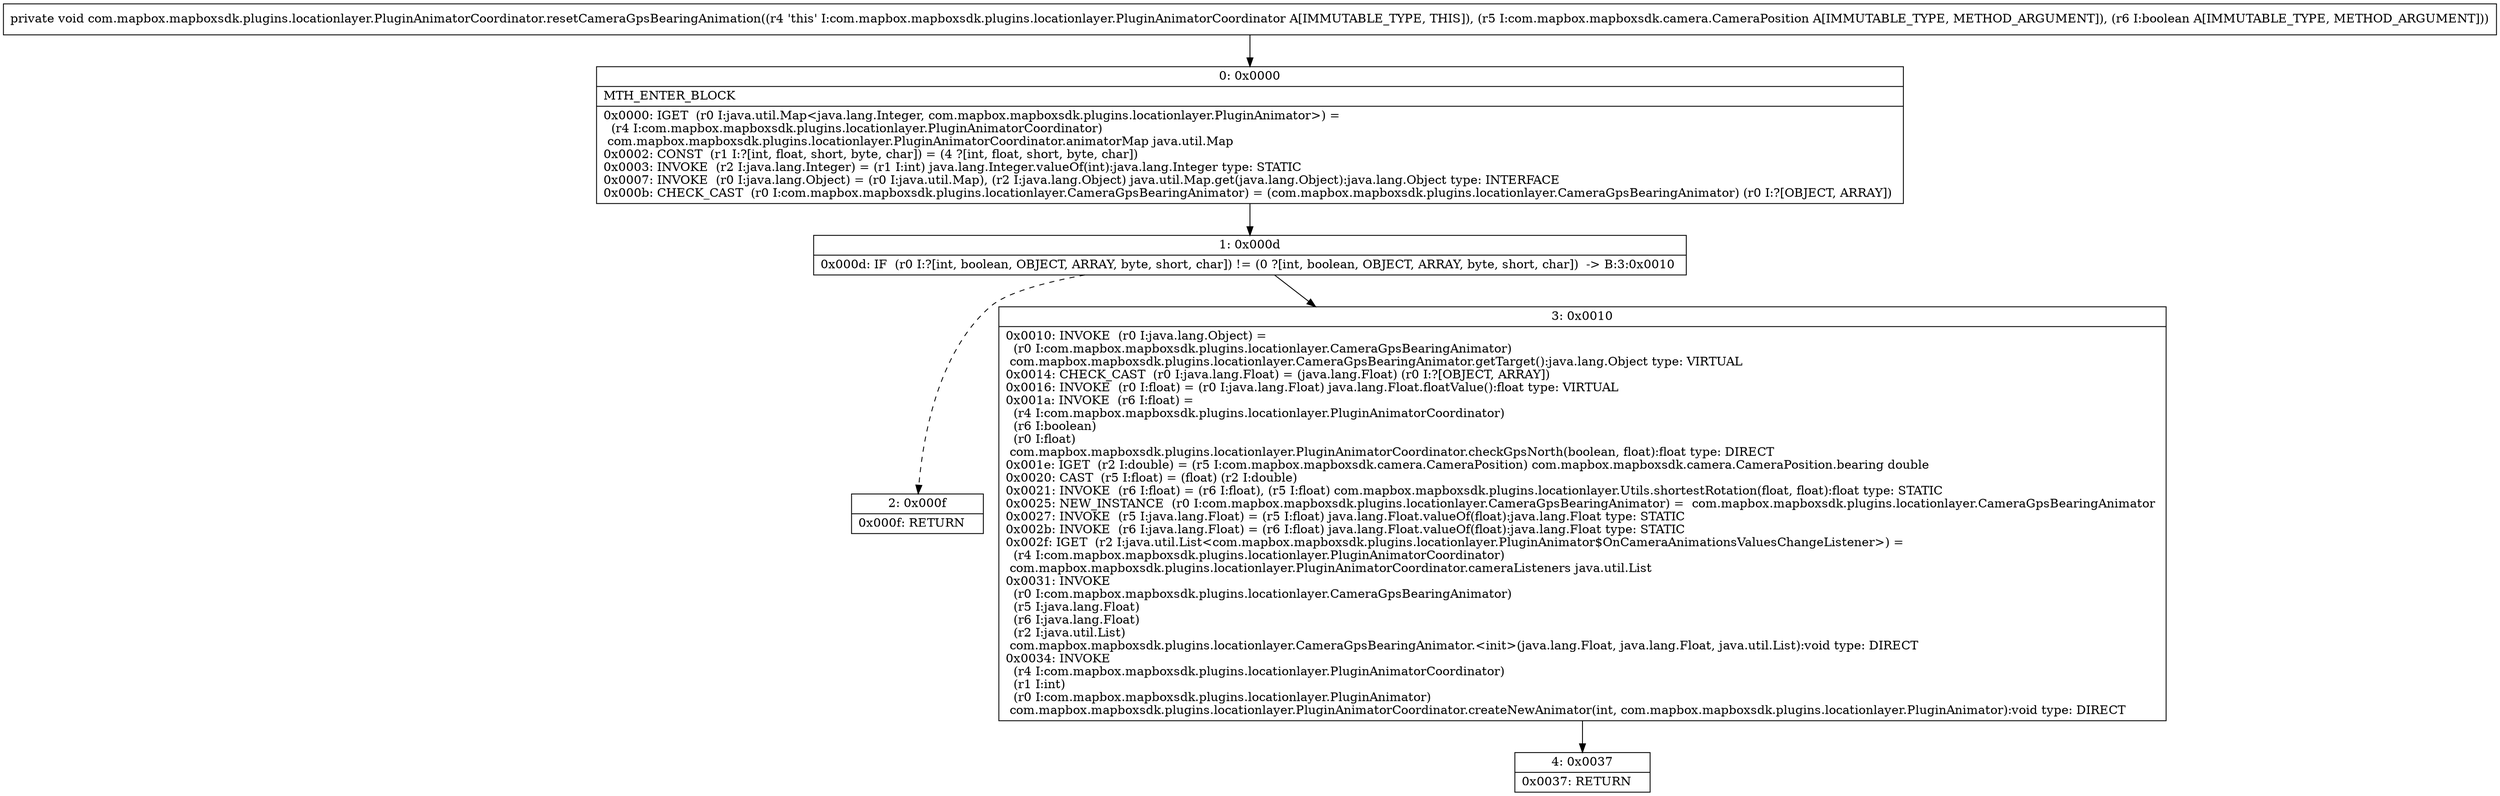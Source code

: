 digraph "CFG forcom.mapbox.mapboxsdk.plugins.locationlayer.PluginAnimatorCoordinator.resetCameraGpsBearingAnimation(Lcom\/mapbox\/mapboxsdk\/camera\/CameraPosition;Z)V" {
Node_0 [shape=record,label="{0\:\ 0x0000|MTH_ENTER_BLOCK\l|0x0000: IGET  (r0 I:java.util.Map\<java.lang.Integer, com.mapbox.mapboxsdk.plugins.locationlayer.PluginAnimator\>) = \l  (r4 I:com.mapbox.mapboxsdk.plugins.locationlayer.PluginAnimatorCoordinator)\l com.mapbox.mapboxsdk.plugins.locationlayer.PluginAnimatorCoordinator.animatorMap java.util.Map \l0x0002: CONST  (r1 I:?[int, float, short, byte, char]) = (4 ?[int, float, short, byte, char]) \l0x0003: INVOKE  (r2 I:java.lang.Integer) = (r1 I:int) java.lang.Integer.valueOf(int):java.lang.Integer type: STATIC \l0x0007: INVOKE  (r0 I:java.lang.Object) = (r0 I:java.util.Map), (r2 I:java.lang.Object) java.util.Map.get(java.lang.Object):java.lang.Object type: INTERFACE \l0x000b: CHECK_CAST  (r0 I:com.mapbox.mapboxsdk.plugins.locationlayer.CameraGpsBearingAnimator) = (com.mapbox.mapboxsdk.plugins.locationlayer.CameraGpsBearingAnimator) (r0 I:?[OBJECT, ARRAY]) \l}"];
Node_1 [shape=record,label="{1\:\ 0x000d|0x000d: IF  (r0 I:?[int, boolean, OBJECT, ARRAY, byte, short, char]) != (0 ?[int, boolean, OBJECT, ARRAY, byte, short, char])  \-\> B:3:0x0010 \l}"];
Node_2 [shape=record,label="{2\:\ 0x000f|0x000f: RETURN   \l}"];
Node_3 [shape=record,label="{3\:\ 0x0010|0x0010: INVOKE  (r0 I:java.lang.Object) = \l  (r0 I:com.mapbox.mapboxsdk.plugins.locationlayer.CameraGpsBearingAnimator)\l com.mapbox.mapboxsdk.plugins.locationlayer.CameraGpsBearingAnimator.getTarget():java.lang.Object type: VIRTUAL \l0x0014: CHECK_CAST  (r0 I:java.lang.Float) = (java.lang.Float) (r0 I:?[OBJECT, ARRAY]) \l0x0016: INVOKE  (r0 I:float) = (r0 I:java.lang.Float) java.lang.Float.floatValue():float type: VIRTUAL \l0x001a: INVOKE  (r6 I:float) = \l  (r4 I:com.mapbox.mapboxsdk.plugins.locationlayer.PluginAnimatorCoordinator)\l  (r6 I:boolean)\l  (r0 I:float)\l com.mapbox.mapboxsdk.plugins.locationlayer.PluginAnimatorCoordinator.checkGpsNorth(boolean, float):float type: DIRECT \l0x001e: IGET  (r2 I:double) = (r5 I:com.mapbox.mapboxsdk.camera.CameraPosition) com.mapbox.mapboxsdk.camera.CameraPosition.bearing double \l0x0020: CAST  (r5 I:float) = (float) (r2 I:double) \l0x0021: INVOKE  (r6 I:float) = (r6 I:float), (r5 I:float) com.mapbox.mapboxsdk.plugins.locationlayer.Utils.shortestRotation(float, float):float type: STATIC \l0x0025: NEW_INSTANCE  (r0 I:com.mapbox.mapboxsdk.plugins.locationlayer.CameraGpsBearingAnimator) =  com.mapbox.mapboxsdk.plugins.locationlayer.CameraGpsBearingAnimator \l0x0027: INVOKE  (r5 I:java.lang.Float) = (r5 I:float) java.lang.Float.valueOf(float):java.lang.Float type: STATIC \l0x002b: INVOKE  (r6 I:java.lang.Float) = (r6 I:float) java.lang.Float.valueOf(float):java.lang.Float type: STATIC \l0x002f: IGET  (r2 I:java.util.List\<com.mapbox.mapboxsdk.plugins.locationlayer.PluginAnimator$OnCameraAnimationsValuesChangeListener\>) = \l  (r4 I:com.mapbox.mapboxsdk.plugins.locationlayer.PluginAnimatorCoordinator)\l com.mapbox.mapboxsdk.plugins.locationlayer.PluginAnimatorCoordinator.cameraListeners java.util.List \l0x0031: INVOKE  \l  (r0 I:com.mapbox.mapboxsdk.plugins.locationlayer.CameraGpsBearingAnimator)\l  (r5 I:java.lang.Float)\l  (r6 I:java.lang.Float)\l  (r2 I:java.util.List)\l com.mapbox.mapboxsdk.plugins.locationlayer.CameraGpsBearingAnimator.\<init\>(java.lang.Float, java.lang.Float, java.util.List):void type: DIRECT \l0x0034: INVOKE  \l  (r4 I:com.mapbox.mapboxsdk.plugins.locationlayer.PluginAnimatorCoordinator)\l  (r1 I:int)\l  (r0 I:com.mapbox.mapboxsdk.plugins.locationlayer.PluginAnimator)\l com.mapbox.mapboxsdk.plugins.locationlayer.PluginAnimatorCoordinator.createNewAnimator(int, com.mapbox.mapboxsdk.plugins.locationlayer.PluginAnimator):void type: DIRECT \l}"];
Node_4 [shape=record,label="{4\:\ 0x0037|0x0037: RETURN   \l}"];
MethodNode[shape=record,label="{private void com.mapbox.mapboxsdk.plugins.locationlayer.PluginAnimatorCoordinator.resetCameraGpsBearingAnimation((r4 'this' I:com.mapbox.mapboxsdk.plugins.locationlayer.PluginAnimatorCoordinator A[IMMUTABLE_TYPE, THIS]), (r5 I:com.mapbox.mapboxsdk.camera.CameraPosition A[IMMUTABLE_TYPE, METHOD_ARGUMENT]), (r6 I:boolean A[IMMUTABLE_TYPE, METHOD_ARGUMENT])) }"];
MethodNode -> Node_0;
Node_0 -> Node_1;
Node_1 -> Node_2[style=dashed];
Node_1 -> Node_3;
Node_3 -> Node_4;
}

